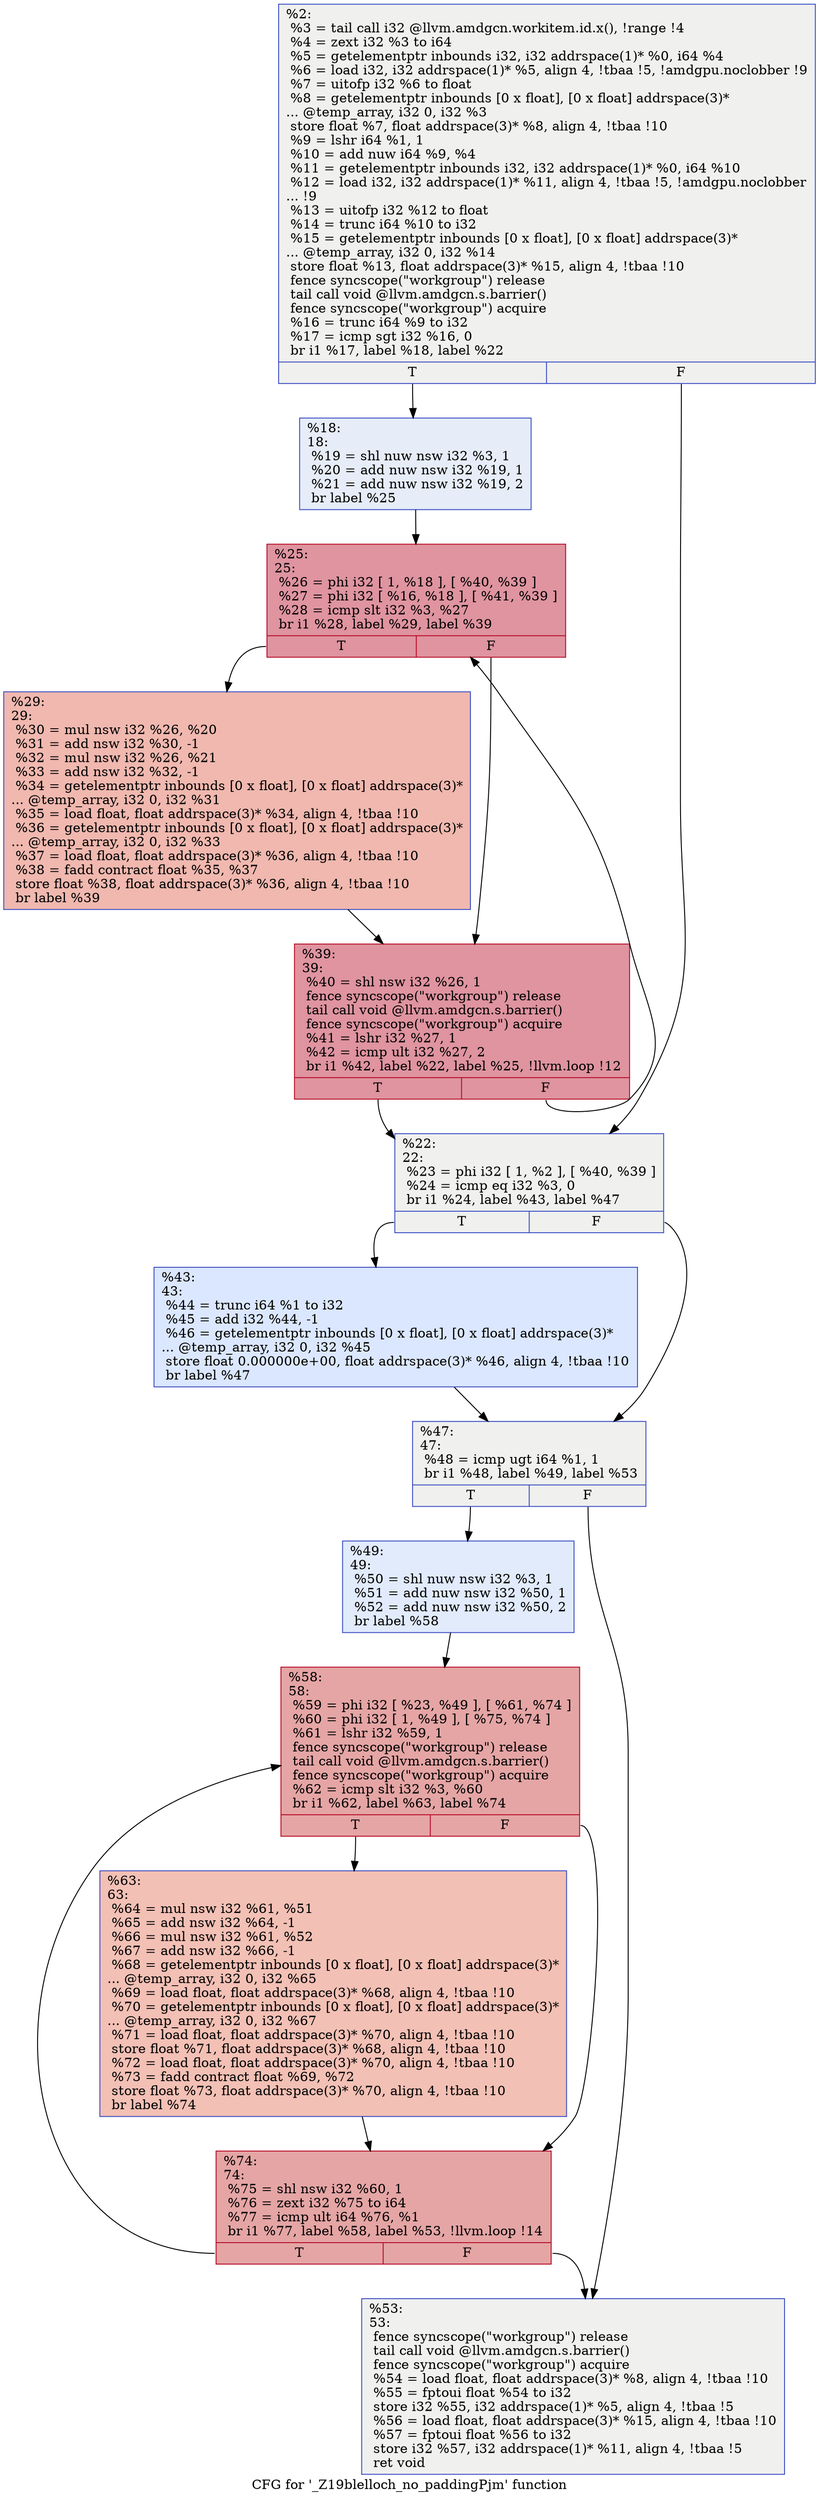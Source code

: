 digraph "CFG for '_Z19blelloch_no_paddingPjm' function" {
	label="CFG for '_Z19blelloch_no_paddingPjm' function";

	Node0x4b46590 [shape=record,color="#3d50c3ff", style=filled, fillcolor="#dedcdb70",label="{%2:\l  %3 = tail call i32 @llvm.amdgcn.workitem.id.x(), !range !4\l  %4 = zext i32 %3 to i64\l  %5 = getelementptr inbounds i32, i32 addrspace(1)* %0, i64 %4\l  %6 = load i32, i32 addrspace(1)* %5, align 4, !tbaa !5, !amdgpu.noclobber !9\l  %7 = uitofp i32 %6 to float\l  %8 = getelementptr inbounds [0 x float], [0 x float] addrspace(3)*\l... @temp_array, i32 0, i32 %3\l  store float %7, float addrspace(3)* %8, align 4, !tbaa !10\l  %9 = lshr i64 %1, 1\l  %10 = add nuw i64 %9, %4\l  %11 = getelementptr inbounds i32, i32 addrspace(1)* %0, i64 %10\l  %12 = load i32, i32 addrspace(1)* %11, align 4, !tbaa !5, !amdgpu.noclobber\l... !9\l  %13 = uitofp i32 %12 to float\l  %14 = trunc i64 %10 to i32\l  %15 = getelementptr inbounds [0 x float], [0 x float] addrspace(3)*\l... @temp_array, i32 0, i32 %14\l  store float %13, float addrspace(3)* %15, align 4, !tbaa !10\l  fence syncscope(\"workgroup\") release\l  tail call void @llvm.amdgcn.s.barrier()\l  fence syncscope(\"workgroup\") acquire\l  %16 = trunc i64 %9 to i32\l  %17 = icmp sgt i32 %16, 0\l  br i1 %17, label %18, label %22\l|{<s0>T|<s1>F}}"];
	Node0x4b46590:s0 -> Node0x4b49ce0;
	Node0x4b46590:s1 -> Node0x4b49d70;
	Node0x4b49ce0 [shape=record,color="#3d50c3ff", style=filled, fillcolor="#c7d7f070",label="{%18:\l18:                                               \l  %19 = shl nuw nsw i32 %3, 1\l  %20 = add nuw nsw i32 %19, 1\l  %21 = add nuw nsw i32 %19, 2\l  br label %25\l}"];
	Node0x4b49ce0 -> Node0x4b4a090;
	Node0x4b49d70 [shape=record,color="#3d50c3ff", style=filled, fillcolor="#dedcdb70",label="{%22:\l22:                                               \l  %23 = phi i32 [ 1, %2 ], [ %40, %39 ]\l  %24 = icmp eq i32 %3, 0\l  br i1 %24, label %43, label %47\l|{<s0>T|<s1>F}}"];
	Node0x4b49d70:s0 -> Node0x4b4a350;
	Node0x4b49d70:s1 -> Node0x4b4a3e0;
	Node0x4b4a090 [shape=record,color="#b70d28ff", style=filled, fillcolor="#b70d2870",label="{%25:\l25:                                               \l  %26 = phi i32 [ 1, %18 ], [ %40, %39 ]\l  %27 = phi i32 [ %16, %18 ], [ %41, %39 ]\l  %28 = icmp slt i32 %3, %27\l  br i1 %28, label %29, label %39\l|{<s0>T|<s1>F}}"];
	Node0x4b4a090:s0 -> Node0x4b4a740;
	Node0x4b4a090:s1 -> Node0x4b4a180;
	Node0x4b4a740 [shape=record,color="#3d50c3ff", style=filled, fillcolor="#dc5d4a70",label="{%29:\l29:                                               \l  %30 = mul nsw i32 %26, %20\l  %31 = add nsw i32 %30, -1\l  %32 = mul nsw i32 %26, %21\l  %33 = add nsw i32 %32, -1\l  %34 = getelementptr inbounds [0 x float], [0 x float] addrspace(3)*\l... @temp_array, i32 0, i32 %31\l  %35 = load float, float addrspace(3)* %34, align 4, !tbaa !10\l  %36 = getelementptr inbounds [0 x float], [0 x float] addrspace(3)*\l... @temp_array, i32 0, i32 %33\l  %37 = load float, float addrspace(3)* %36, align 4, !tbaa !10\l  %38 = fadd contract float %35, %37\l  store float %38, float addrspace(3)* %36, align 4, !tbaa !10\l  br label %39\l}"];
	Node0x4b4a740 -> Node0x4b4a180;
	Node0x4b4a180 [shape=record,color="#b70d28ff", style=filled, fillcolor="#b70d2870",label="{%39:\l39:                                               \l  %40 = shl nsw i32 %26, 1\l  fence syncscope(\"workgroup\") release\l  tail call void @llvm.amdgcn.s.barrier()\l  fence syncscope(\"workgroup\") acquire\l  %41 = lshr i32 %27, 1\l  %42 = icmp ult i32 %27, 2\l  br i1 %42, label %22, label %25, !llvm.loop !12\l|{<s0>T|<s1>F}}"];
	Node0x4b4a180:s0 -> Node0x4b49d70;
	Node0x4b4a180:s1 -> Node0x4b4a090;
	Node0x4b4a350 [shape=record,color="#3d50c3ff", style=filled, fillcolor="#aec9fc70",label="{%43:\l43:                                               \l  %44 = trunc i64 %1 to i32\l  %45 = add i32 %44, -1\l  %46 = getelementptr inbounds [0 x float], [0 x float] addrspace(3)*\l... @temp_array, i32 0, i32 %45\l  store float 0.000000e+00, float addrspace(3)* %46, align 4, !tbaa !10\l  br label %47\l}"];
	Node0x4b4a350 -> Node0x4b4a3e0;
	Node0x4b4a3e0 [shape=record,color="#3d50c3ff", style=filled, fillcolor="#dedcdb70",label="{%47:\l47:                                               \l  %48 = icmp ugt i64 %1, 1\l  br i1 %48, label %49, label %53\l|{<s0>T|<s1>F}}"];
	Node0x4b4a3e0:s0 -> Node0x4b4c1f0;
	Node0x4b4a3e0:s1 -> Node0x4b4c240;
	Node0x4b4c1f0 [shape=record,color="#3d50c3ff", style=filled, fillcolor="#bbd1f870",label="{%49:\l49:                                               \l  %50 = shl nuw nsw i32 %3, 1\l  %51 = add nuw nsw i32 %50, 1\l  %52 = add nuw nsw i32 %50, 2\l  br label %58\l}"];
	Node0x4b4c1f0 -> Node0x4b4c4f0;
	Node0x4b4c240 [shape=record,color="#3d50c3ff", style=filled, fillcolor="#dedcdb70",label="{%53:\l53:                                               \l  fence syncscope(\"workgroup\") release\l  tail call void @llvm.amdgcn.s.barrier()\l  fence syncscope(\"workgroup\") acquire\l  %54 = load float, float addrspace(3)* %8, align 4, !tbaa !10\l  %55 = fptoui float %54 to i32\l  store i32 %55, i32 addrspace(1)* %5, align 4, !tbaa !5\l  %56 = load float, float addrspace(3)* %15, align 4, !tbaa !10\l  %57 = fptoui float %56 to i32\l  store i32 %57, i32 addrspace(1)* %11, align 4, !tbaa !5\l  ret void\l}"];
	Node0x4b4c4f0 [shape=record,color="#b70d28ff", style=filled, fillcolor="#c5333470",label="{%58:\l58:                                               \l  %59 = phi i32 [ %23, %49 ], [ %61, %74 ]\l  %60 = phi i32 [ 1, %49 ], [ %75, %74 ]\l  %61 = lshr i32 %59, 1\l  fence syncscope(\"workgroup\") release\l  tail call void @llvm.amdgcn.s.barrier()\l  fence syncscope(\"workgroup\") acquire\l  %62 = icmp slt i32 %3, %60\l  br i1 %62, label %63, label %74\l|{<s0>T|<s1>F}}"];
	Node0x4b4c4f0:s0 -> Node0x4b4ced0;
	Node0x4b4c4f0:s1 -> Node0x4b4ca50;
	Node0x4b4ced0 [shape=record,color="#3d50c3ff", style=filled, fillcolor="#e5705870",label="{%63:\l63:                                               \l  %64 = mul nsw i32 %61, %51\l  %65 = add nsw i32 %64, -1\l  %66 = mul nsw i32 %61, %52\l  %67 = add nsw i32 %66, -1\l  %68 = getelementptr inbounds [0 x float], [0 x float] addrspace(3)*\l... @temp_array, i32 0, i32 %65\l  %69 = load float, float addrspace(3)* %68, align 4, !tbaa !10\l  %70 = getelementptr inbounds [0 x float], [0 x float] addrspace(3)*\l... @temp_array, i32 0, i32 %67\l  %71 = load float, float addrspace(3)* %70, align 4, !tbaa !10\l  store float %71, float addrspace(3)* %68, align 4, !tbaa !10\l  %72 = load float, float addrspace(3)* %70, align 4, !tbaa !10\l  %73 = fadd contract float %69, %72\l  store float %73, float addrspace(3)* %70, align 4, !tbaa !10\l  br label %74\l}"];
	Node0x4b4ced0 -> Node0x4b4ca50;
	Node0x4b4ca50 [shape=record,color="#b70d28ff", style=filled, fillcolor="#c5333470",label="{%74:\l74:                                               \l  %75 = shl nsw i32 %60, 1\l  %76 = zext i32 %75 to i64\l  %77 = icmp ult i64 %76, %1\l  br i1 %77, label %58, label %53, !llvm.loop !14\l|{<s0>T|<s1>F}}"];
	Node0x4b4ca50:s0 -> Node0x4b4c4f0;
	Node0x4b4ca50:s1 -> Node0x4b4c240;
}
